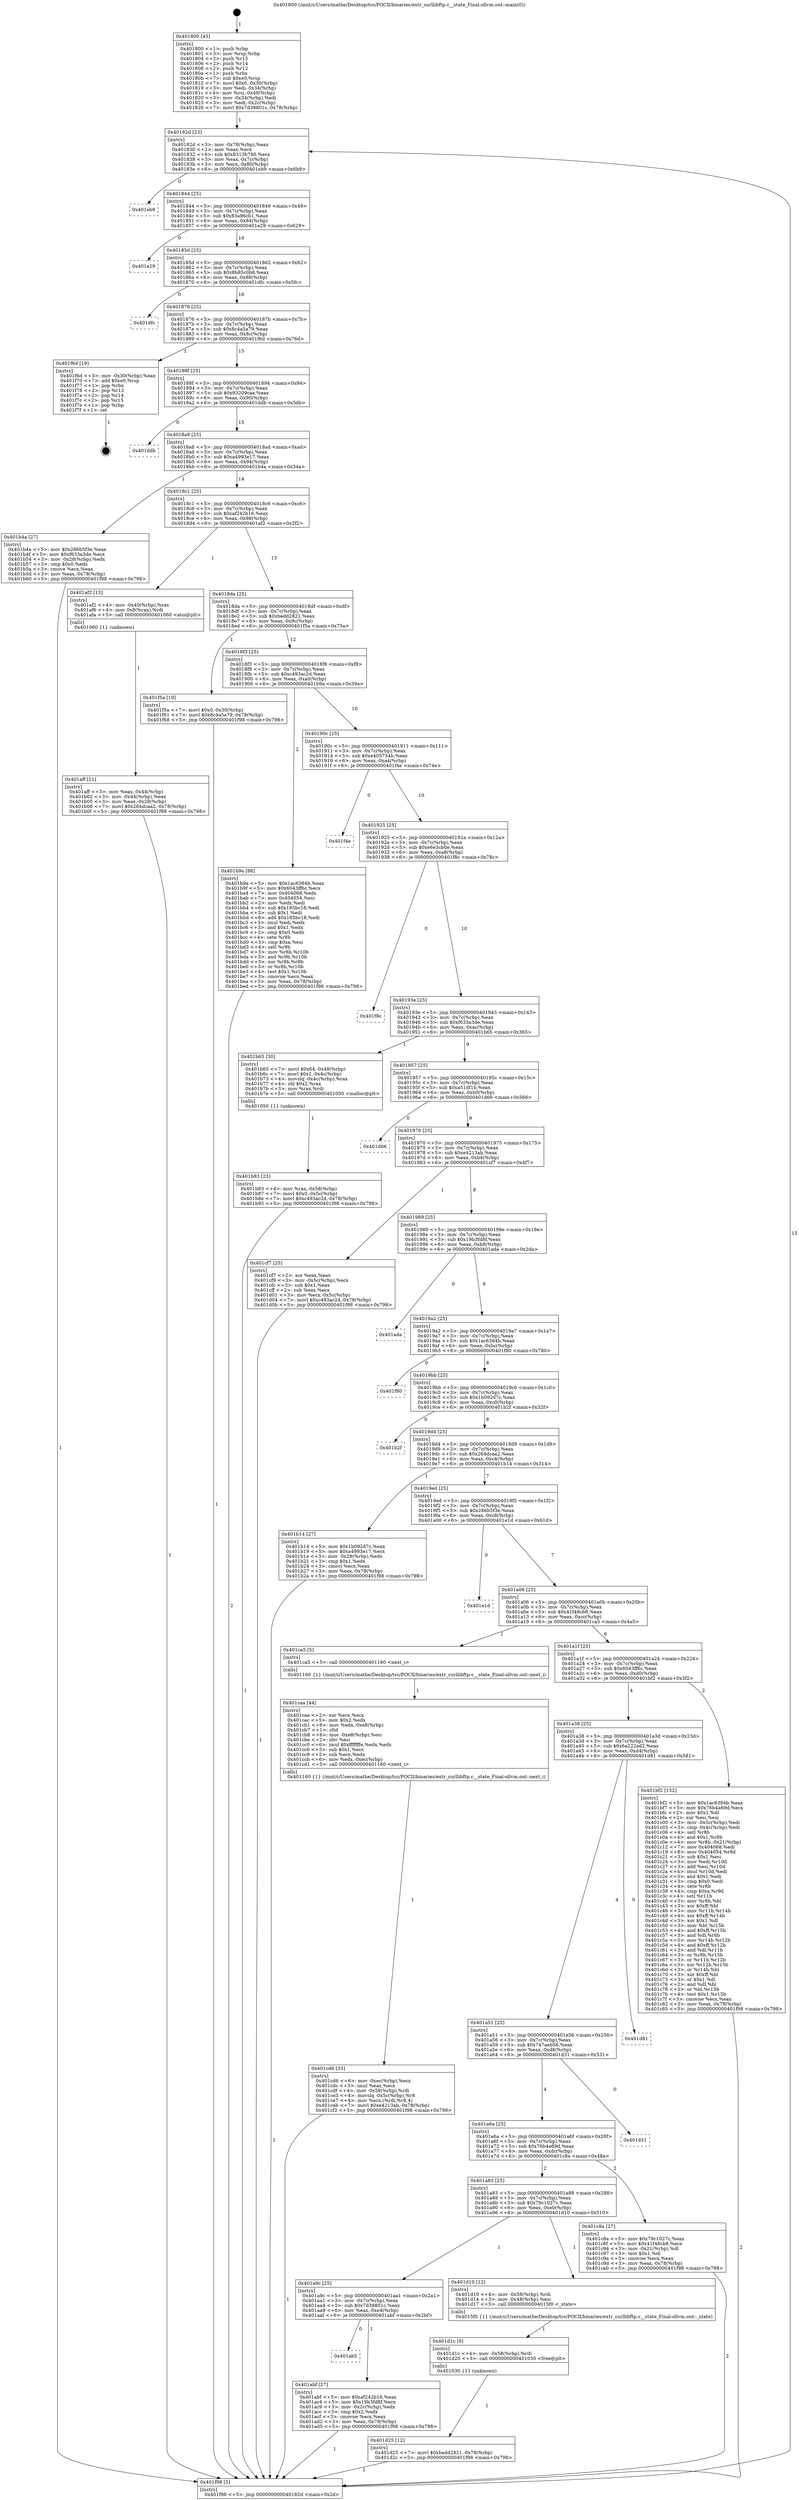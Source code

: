 digraph "0x401800" {
  label = "0x401800 (/mnt/c/Users/mathe/Desktop/tcc/POCII/binaries/extr_curllibftp.c__state_Final-ollvm.out::main(0))"
  labelloc = "t"
  node[shape=record]

  Entry [label="",width=0.3,height=0.3,shape=circle,fillcolor=black,style=filled]
  "0x40182d" [label="{
     0x40182d [23]\l
     | [instrs]\l
     &nbsp;&nbsp;0x40182d \<+3\>: mov -0x78(%rbp),%eax\l
     &nbsp;&nbsp;0x401830 \<+2\>: mov %eax,%ecx\l
     &nbsp;&nbsp;0x401832 \<+6\>: sub $0x8313b790,%ecx\l
     &nbsp;&nbsp;0x401838 \<+3\>: mov %eax,-0x7c(%rbp)\l
     &nbsp;&nbsp;0x40183b \<+3\>: mov %ecx,-0x80(%rbp)\l
     &nbsp;&nbsp;0x40183e \<+6\>: je 0000000000401eb9 \<main+0x6b9\>\l
  }"]
  "0x401eb9" [label="{
     0x401eb9\l
  }", style=dashed]
  "0x401844" [label="{
     0x401844 [25]\l
     | [instrs]\l
     &nbsp;&nbsp;0x401844 \<+5\>: jmp 0000000000401849 \<main+0x49\>\l
     &nbsp;&nbsp;0x401849 \<+3\>: mov -0x7c(%rbp),%eax\l
     &nbsp;&nbsp;0x40184c \<+5\>: sub $0x83a96cb1,%eax\l
     &nbsp;&nbsp;0x401851 \<+6\>: mov %eax,-0x84(%rbp)\l
     &nbsp;&nbsp;0x401857 \<+6\>: je 0000000000401e29 \<main+0x629\>\l
  }"]
  Exit [label="",width=0.3,height=0.3,shape=circle,fillcolor=black,style=filled,peripheries=2]
  "0x401e29" [label="{
     0x401e29\l
  }", style=dashed]
  "0x40185d" [label="{
     0x40185d [25]\l
     | [instrs]\l
     &nbsp;&nbsp;0x40185d \<+5\>: jmp 0000000000401862 \<main+0x62\>\l
     &nbsp;&nbsp;0x401862 \<+3\>: mov -0x7c(%rbp),%eax\l
     &nbsp;&nbsp;0x401865 \<+5\>: sub $0x8b85c0b8,%eax\l
     &nbsp;&nbsp;0x40186a \<+6\>: mov %eax,-0x88(%rbp)\l
     &nbsp;&nbsp;0x401870 \<+6\>: je 0000000000401dfc \<main+0x5fc\>\l
  }"]
  "0x401d25" [label="{
     0x401d25 [12]\l
     | [instrs]\l
     &nbsp;&nbsp;0x401d25 \<+7\>: movl $0xbadd2821,-0x78(%rbp)\l
     &nbsp;&nbsp;0x401d2c \<+5\>: jmp 0000000000401f98 \<main+0x798\>\l
  }"]
  "0x401dfc" [label="{
     0x401dfc\l
  }", style=dashed]
  "0x401876" [label="{
     0x401876 [25]\l
     | [instrs]\l
     &nbsp;&nbsp;0x401876 \<+5\>: jmp 000000000040187b \<main+0x7b\>\l
     &nbsp;&nbsp;0x40187b \<+3\>: mov -0x7c(%rbp),%eax\l
     &nbsp;&nbsp;0x40187e \<+5\>: sub $0x8c4a5a79,%eax\l
     &nbsp;&nbsp;0x401883 \<+6\>: mov %eax,-0x8c(%rbp)\l
     &nbsp;&nbsp;0x401889 \<+6\>: je 0000000000401f6d \<main+0x76d\>\l
  }"]
  "0x401d1c" [label="{
     0x401d1c [9]\l
     | [instrs]\l
     &nbsp;&nbsp;0x401d1c \<+4\>: mov -0x58(%rbp),%rdi\l
     &nbsp;&nbsp;0x401d20 \<+5\>: call 0000000000401030 \<free@plt\>\l
     | [calls]\l
     &nbsp;&nbsp;0x401030 \{1\} (unknown)\l
  }"]
  "0x401f6d" [label="{
     0x401f6d [19]\l
     | [instrs]\l
     &nbsp;&nbsp;0x401f6d \<+3\>: mov -0x30(%rbp),%eax\l
     &nbsp;&nbsp;0x401f70 \<+7\>: add $0xe0,%rsp\l
     &nbsp;&nbsp;0x401f77 \<+1\>: pop %rbx\l
     &nbsp;&nbsp;0x401f78 \<+2\>: pop %r12\l
     &nbsp;&nbsp;0x401f7a \<+2\>: pop %r14\l
     &nbsp;&nbsp;0x401f7c \<+2\>: pop %r15\l
     &nbsp;&nbsp;0x401f7e \<+1\>: pop %rbp\l
     &nbsp;&nbsp;0x401f7f \<+1\>: ret\l
  }"]
  "0x40188f" [label="{
     0x40188f [25]\l
     | [instrs]\l
     &nbsp;&nbsp;0x40188f \<+5\>: jmp 0000000000401894 \<main+0x94\>\l
     &nbsp;&nbsp;0x401894 \<+3\>: mov -0x7c(%rbp),%eax\l
     &nbsp;&nbsp;0x401897 \<+5\>: sub $0x93209cae,%eax\l
     &nbsp;&nbsp;0x40189c \<+6\>: mov %eax,-0x90(%rbp)\l
     &nbsp;&nbsp;0x4018a2 \<+6\>: je 0000000000401ddb \<main+0x5db\>\l
  }"]
  "0x401cd6" [label="{
     0x401cd6 [33]\l
     | [instrs]\l
     &nbsp;&nbsp;0x401cd6 \<+6\>: mov -0xec(%rbp),%ecx\l
     &nbsp;&nbsp;0x401cdc \<+3\>: imul %eax,%ecx\l
     &nbsp;&nbsp;0x401cdf \<+4\>: mov -0x58(%rbp),%rdi\l
     &nbsp;&nbsp;0x401ce3 \<+4\>: movslq -0x5c(%rbp),%r8\l
     &nbsp;&nbsp;0x401ce7 \<+4\>: mov %ecx,(%rdi,%r8,4)\l
     &nbsp;&nbsp;0x401ceb \<+7\>: movl $0xe4213ab,-0x78(%rbp)\l
     &nbsp;&nbsp;0x401cf2 \<+5\>: jmp 0000000000401f98 \<main+0x798\>\l
  }"]
  "0x401ddb" [label="{
     0x401ddb\l
  }", style=dashed]
  "0x4018a8" [label="{
     0x4018a8 [25]\l
     | [instrs]\l
     &nbsp;&nbsp;0x4018a8 \<+5\>: jmp 00000000004018ad \<main+0xad\>\l
     &nbsp;&nbsp;0x4018ad \<+3\>: mov -0x7c(%rbp),%eax\l
     &nbsp;&nbsp;0x4018b0 \<+5\>: sub $0xa4993e17,%eax\l
     &nbsp;&nbsp;0x4018b5 \<+6\>: mov %eax,-0x94(%rbp)\l
     &nbsp;&nbsp;0x4018bb \<+6\>: je 0000000000401b4a \<main+0x34a\>\l
  }"]
  "0x401caa" [label="{
     0x401caa [44]\l
     | [instrs]\l
     &nbsp;&nbsp;0x401caa \<+2\>: xor %ecx,%ecx\l
     &nbsp;&nbsp;0x401cac \<+5\>: mov $0x2,%edx\l
     &nbsp;&nbsp;0x401cb1 \<+6\>: mov %edx,-0xe8(%rbp)\l
     &nbsp;&nbsp;0x401cb7 \<+1\>: cltd\l
     &nbsp;&nbsp;0x401cb8 \<+6\>: mov -0xe8(%rbp),%esi\l
     &nbsp;&nbsp;0x401cbe \<+2\>: idiv %esi\l
     &nbsp;&nbsp;0x401cc0 \<+6\>: imul $0xfffffffe,%edx,%edx\l
     &nbsp;&nbsp;0x401cc6 \<+3\>: sub $0x1,%ecx\l
     &nbsp;&nbsp;0x401cc9 \<+2\>: sub %ecx,%edx\l
     &nbsp;&nbsp;0x401ccb \<+6\>: mov %edx,-0xec(%rbp)\l
     &nbsp;&nbsp;0x401cd1 \<+5\>: call 0000000000401160 \<next_i\>\l
     | [calls]\l
     &nbsp;&nbsp;0x401160 \{1\} (/mnt/c/Users/mathe/Desktop/tcc/POCII/binaries/extr_curllibftp.c__state_Final-ollvm.out::next_i)\l
  }"]
  "0x401b4a" [label="{
     0x401b4a [27]\l
     | [instrs]\l
     &nbsp;&nbsp;0x401b4a \<+5\>: mov $0x286b5f3e,%eax\l
     &nbsp;&nbsp;0x401b4f \<+5\>: mov $0xf633a3de,%ecx\l
     &nbsp;&nbsp;0x401b54 \<+3\>: mov -0x28(%rbp),%edx\l
     &nbsp;&nbsp;0x401b57 \<+3\>: cmp $0x0,%edx\l
     &nbsp;&nbsp;0x401b5a \<+3\>: cmove %ecx,%eax\l
     &nbsp;&nbsp;0x401b5d \<+3\>: mov %eax,-0x78(%rbp)\l
     &nbsp;&nbsp;0x401b60 \<+5\>: jmp 0000000000401f98 \<main+0x798\>\l
  }"]
  "0x4018c1" [label="{
     0x4018c1 [25]\l
     | [instrs]\l
     &nbsp;&nbsp;0x4018c1 \<+5\>: jmp 00000000004018c6 \<main+0xc6\>\l
     &nbsp;&nbsp;0x4018c6 \<+3\>: mov -0x7c(%rbp),%eax\l
     &nbsp;&nbsp;0x4018c9 \<+5\>: sub $0xaf242b16,%eax\l
     &nbsp;&nbsp;0x4018ce \<+6\>: mov %eax,-0x98(%rbp)\l
     &nbsp;&nbsp;0x4018d4 \<+6\>: je 0000000000401af2 \<main+0x2f2\>\l
  }"]
  "0x401b83" [label="{
     0x401b83 [23]\l
     | [instrs]\l
     &nbsp;&nbsp;0x401b83 \<+4\>: mov %rax,-0x58(%rbp)\l
     &nbsp;&nbsp;0x401b87 \<+7\>: movl $0x0,-0x5c(%rbp)\l
     &nbsp;&nbsp;0x401b8e \<+7\>: movl $0xc493ac2d,-0x78(%rbp)\l
     &nbsp;&nbsp;0x401b95 \<+5\>: jmp 0000000000401f98 \<main+0x798\>\l
  }"]
  "0x401af2" [label="{
     0x401af2 [13]\l
     | [instrs]\l
     &nbsp;&nbsp;0x401af2 \<+4\>: mov -0x40(%rbp),%rax\l
     &nbsp;&nbsp;0x401af6 \<+4\>: mov 0x8(%rax),%rdi\l
     &nbsp;&nbsp;0x401afa \<+5\>: call 0000000000401060 \<atoi@plt\>\l
     | [calls]\l
     &nbsp;&nbsp;0x401060 \{1\} (unknown)\l
  }"]
  "0x4018da" [label="{
     0x4018da [25]\l
     | [instrs]\l
     &nbsp;&nbsp;0x4018da \<+5\>: jmp 00000000004018df \<main+0xdf\>\l
     &nbsp;&nbsp;0x4018df \<+3\>: mov -0x7c(%rbp),%eax\l
     &nbsp;&nbsp;0x4018e2 \<+5\>: sub $0xbadd2821,%eax\l
     &nbsp;&nbsp;0x4018e7 \<+6\>: mov %eax,-0x9c(%rbp)\l
     &nbsp;&nbsp;0x4018ed \<+6\>: je 0000000000401f5a \<main+0x75a\>\l
  }"]
  "0x401aff" [label="{
     0x401aff [21]\l
     | [instrs]\l
     &nbsp;&nbsp;0x401aff \<+3\>: mov %eax,-0x44(%rbp)\l
     &nbsp;&nbsp;0x401b02 \<+3\>: mov -0x44(%rbp),%eax\l
     &nbsp;&nbsp;0x401b05 \<+3\>: mov %eax,-0x28(%rbp)\l
     &nbsp;&nbsp;0x401b08 \<+7\>: movl $0x264dcaa2,-0x78(%rbp)\l
     &nbsp;&nbsp;0x401b0f \<+5\>: jmp 0000000000401f98 \<main+0x798\>\l
  }"]
  "0x401f5a" [label="{
     0x401f5a [19]\l
     | [instrs]\l
     &nbsp;&nbsp;0x401f5a \<+7\>: movl $0x0,-0x30(%rbp)\l
     &nbsp;&nbsp;0x401f61 \<+7\>: movl $0x8c4a5a79,-0x78(%rbp)\l
     &nbsp;&nbsp;0x401f68 \<+5\>: jmp 0000000000401f98 \<main+0x798\>\l
  }"]
  "0x4018f3" [label="{
     0x4018f3 [25]\l
     | [instrs]\l
     &nbsp;&nbsp;0x4018f3 \<+5\>: jmp 00000000004018f8 \<main+0xf8\>\l
     &nbsp;&nbsp;0x4018f8 \<+3\>: mov -0x7c(%rbp),%eax\l
     &nbsp;&nbsp;0x4018fb \<+5\>: sub $0xc493ac2d,%eax\l
     &nbsp;&nbsp;0x401900 \<+6\>: mov %eax,-0xa0(%rbp)\l
     &nbsp;&nbsp;0x401906 \<+6\>: je 0000000000401b9a \<main+0x39a\>\l
  }"]
  "0x401800" [label="{
     0x401800 [45]\l
     | [instrs]\l
     &nbsp;&nbsp;0x401800 \<+1\>: push %rbp\l
     &nbsp;&nbsp;0x401801 \<+3\>: mov %rsp,%rbp\l
     &nbsp;&nbsp;0x401804 \<+2\>: push %r15\l
     &nbsp;&nbsp;0x401806 \<+2\>: push %r14\l
     &nbsp;&nbsp;0x401808 \<+2\>: push %r12\l
     &nbsp;&nbsp;0x40180a \<+1\>: push %rbx\l
     &nbsp;&nbsp;0x40180b \<+7\>: sub $0xe0,%rsp\l
     &nbsp;&nbsp;0x401812 \<+7\>: movl $0x0,-0x30(%rbp)\l
     &nbsp;&nbsp;0x401819 \<+3\>: mov %edi,-0x34(%rbp)\l
     &nbsp;&nbsp;0x40181c \<+4\>: mov %rsi,-0x40(%rbp)\l
     &nbsp;&nbsp;0x401820 \<+3\>: mov -0x34(%rbp),%edi\l
     &nbsp;&nbsp;0x401823 \<+3\>: mov %edi,-0x2c(%rbp)\l
     &nbsp;&nbsp;0x401826 \<+7\>: movl $0x7d38801c,-0x78(%rbp)\l
  }"]
  "0x401b9a" [label="{
     0x401b9a [88]\l
     | [instrs]\l
     &nbsp;&nbsp;0x401b9a \<+5\>: mov $0x1ac6384b,%eax\l
     &nbsp;&nbsp;0x401b9f \<+5\>: mov $0x6043ff6c,%ecx\l
     &nbsp;&nbsp;0x401ba4 \<+7\>: mov 0x404068,%edx\l
     &nbsp;&nbsp;0x401bab \<+7\>: mov 0x404054,%esi\l
     &nbsp;&nbsp;0x401bb2 \<+2\>: mov %edx,%edi\l
     &nbsp;&nbsp;0x401bb4 \<+6\>: sub $0x185bc18,%edi\l
     &nbsp;&nbsp;0x401bba \<+3\>: sub $0x1,%edi\l
     &nbsp;&nbsp;0x401bbd \<+6\>: add $0x185bc18,%edi\l
     &nbsp;&nbsp;0x401bc3 \<+3\>: imul %edi,%edx\l
     &nbsp;&nbsp;0x401bc6 \<+3\>: and $0x1,%edx\l
     &nbsp;&nbsp;0x401bc9 \<+3\>: cmp $0x0,%edx\l
     &nbsp;&nbsp;0x401bcc \<+4\>: sete %r8b\l
     &nbsp;&nbsp;0x401bd0 \<+3\>: cmp $0xa,%esi\l
     &nbsp;&nbsp;0x401bd3 \<+4\>: setl %r9b\l
     &nbsp;&nbsp;0x401bd7 \<+3\>: mov %r8b,%r10b\l
     &nbsp;&nbsp;0x401bda \<+3\>: and %r9b,%r10b\l
     &nbsp;&nbsp;0x401bdd \<+3\>: xor %r9b,%r8b\l
     &nbsp;&nbsp;0x401be0 \<+3\>: or %r8b,%r10b\l
     &nbsp;&nbsp;0x401be3 \<+4\>: test $0x1,%r10b\l
     &nbsp;&nbsp;0x401be7 \<+3\>: cmovne %ecx,%eax\l
     &nbsp;&nbsp;0x401bea \<+3\>: mov %eax,-0x78(%rbp)\l
     &nbsp;&nbsp;0x401bed \<+5\>: jmp 0000000000401f98 \<main+0x798\>\l
  }"]
  "0x40190c" [label="{
     0x40190c [25]\l
     | [instrs]\l
     &nbsp;&nbsp;0x40190c \<+5\>: jmp 0000000000401911 \<main+0x111\>\l
     &nbsp;&nbsp;0x401911 \<+3\>: mov -0x7c(%rbp),%eax\l
     &nbsp;&nbsp;0x401914 \<+5\>: sub $0xe405754b,%eax\l
     &nbsp;&nbsp;0x401919 \<+6\>: mov %eax,-0xa4(%rbp)\l
     &nbsp;&nbsp;0x40191f \<+6\>: je 0000000000401f4e \<main+0x74e\>\l
  }"]
  "0x401f98" [label="{
     0x401f98 [5]\l
     | [instrs]\l
     &nbsp;&nbsp;0x401f98 \<+5\>: jmp 000000000040182d \<main+0x2d\>\l
  }"]
  "0x401f4e" [label="{
     0x401f4e\l
  }", style=dashed]
  "0x401925" [label="{
     0x401925 [25]\l
     | [instrs]\l
     &nbsp;&nbsp;0x401925 \<+5\>: jmp 000000000040192a \<main+0x12a\>\l
     &nbsp;&nbsp;0x40192a \<+3\>: mov -0x7c(%rbp),%eax\l
     &nbsp;&nbsp;0x40192d \<+5\>: sub $0xe6e3cb0e,%eax\l
     &nbsp;&nbsp;0x401932 \<+6\>: mov %eax,-0xa8(%rbp)\l
     &nbsp;&nbsp;0x401938 \<+6\>: je 0000000000401f8c \<main+0x78c\>\l
  }"]
  "0x401ab5" [label="{
     0x401ab5\l
  }", style=dashed]
  "0x401f8c" [label="{
     0x401f8c\l
  }", style=dashed]
  "0x40193e" [label="{
     0x40193e [25]\l
     | [instrs]\l
     &nbsp;&nbsp;0x40193e \<+5\>: jmp 0000000000401943 \<main+0x143\>\l
     &nbsp;&nbsp;0x401943 \<+3\>: mov -0x7c(%rbp),%eax\l
     &nbsp;&nbsp;0x401946 \<+5\>: sub $0xf633a3de,%eax\l
     &nbsp;&nbsp;0x40194b \<+6\>: mov %eax,-0xac(%rbp)\l
     &nbsp;&nbsp;0x401951 \<+6\>: je 0000000000401b65 \<main+0x365\>\l
  }"]
  "0x401abf" [label="{
     0x401abf [27]\l
     | [instrs]\l
     &nbsp;&nbsp;0x401abf \<+5\>: mov $0xaf242b16,%eax\l
     &nbsp;&nbsp;0x401ac4 \<+5\>: mov $0x19b3fd8f,%ecx\l
     &nbsp;&nbsp;0x401ac9 \<+3\>: mov -0x2c(%rbp),%edx\l
     &nbsp;&nbsp;0x401acc \<+3\>: cmp $0x2,%edx\l
     &nbsp;&nbsp;0x401acf \<+3\>: cmovne %ecx,%eax\l
     &nbsp;&nbsp;0x401ad2 \<+3\>: mov %eax,-0x78(%rbp)\l
     &nbsp;&nbsp;0x401ad5 \<+5\>: jmp 0000000000401f98 \<main+0x798\>\l
  }"]
  "0x401b65" [label="{
     0x401b65 [30]\l
     | [instrs]\l
     &nbsp;&nbsp;0x401b65 \<+7\>: movl $0x64,-0x48(%rbp)\l
     &nbsp;&nbsp;0x401b6c \<+7\>: movl $0x1,-0x4c(%rbp)\l
     &nbsp;&nbsp;0x401b73 \<+4\>: movslq -0x4c(%rbp),%rax\l
     &nbsp;&nbsp;0x401b77 \<+4\>: shl $0x2,%rax\l
     &nbsp;&nbsp;0x401b7b \<+3\>: mov %rax,%rdi\l
     &nbsp;&nbsp;0x401b7e \<+5\>: call 0000000000401050 \<malloc@plt\>\l
     | [calls]\l
     &nbsp;&nbsp;0x401050 \{1\} (unknown)\l
  }"]
  "0x401957" [label="{
     0x401957 [25]\l
     | [instrs]\l
     &nbsp;&nbsp;0x401957 \<+5\>: jmp 000000000040195c \<main+0x15c\>\l
     &nbsp;&nbsp;0x40195c \<+3\>: mov -0x7c(%rbp),%eax\l
     &nbsp;&nbsp;0x40195f \<+5\>: sub $0xa51df1b,%eax\l
     &nbsp;&nbsp;0x401964 \<+6\>: mov %eax,-0xb0(%rbp)\l
     &nbsp;&nbsp;0x40196a \<+6\>: je 0000000000401d66 \<main+0x566\>\l
  }"]
  "0x401a9c" [label="{
     0x401a9c [25]\l
     | [instrs]\l
     &nbsp;&nbsp;0x401a9c \<+5\>: jmp 0000000000401aa1 \<main+0x2a1\>\l
     &nbsp;&nbsp;0x401aa1 \<+3\>: mov -0x7c(%rbp),%eax\l
     &nbsp;&nbsp;0x401aa4 \<+5\>: sub $0x7d38801c,%eax\l
     &nbsp;&nbsp;0x401aa9 \<+6\>: mov %eax,-0xe4(%rbp)\l
     &nbsp;&nbsp;0x401aaf \<+6\>: je 0000000000401abf \<main+0x2bf\>\l
  }"]
  "0x401d66" [label="{
     0x401d66\l
  }", style=dashed]
  "0x401970" [label="{
     0x401970 [25]\l
     | [instrs]\l
     &nbsp;&nbsp;0x401970 \<+5\>: jmp 0000000000401975 \<main+0x175\>\l
     &nbsp;&nbsp;0x401975 \<+3\>: mov -0x7c(%rbp),%eax\l
     &nbsp;&nbsp;0x401978 \<+5\>: sub $0xe4213ab,%eax\l
     &nbsp;&nbsp;0x40197d \<+6\>: mov %eax,-0xb4(%rbp)\l
     &nbsp;&nbsp;0x401983 \<+6\>: je 0000000000401cf7 \<main+0x4f7\>\l
  }"]
  "0x401d10" [label="{
     0x401d10 [12]\l
     | [instrs]\l
     &nbsp;&nbsp;0x401d10 \<+4\>: mov -0x58(%rbp),%rdi\l
     &nbsp;&nbsp;0x401d14 \<+3\>: mov -0x48(%rbp),%esi\l
     &nbsp;&nbsp;0x401d17 \<+5\>: call 00000000004015f0 \<_state\>\l
     | [calls]\l
     &nbsp;&nbsp;0x4015f0 \{1\} (/mnt/c/Users/mathe/Desktop/tcc/POCII/binaries/extr_curllibftp.c__state_Final-ollvm.out::_state)\l
  }"]
  "0x401cf7" [label="{
     0x401cf7 [25]\l
     | [instrs]\l
     &nbsp;&nbsp;0x401cf7 \<+2\>: xor %eax,%eax\l
     &nbsp;&nbsp;0x401cf9 \<+3\>: mov -0x5c(%rbp),%ecx\l
     &nbsp;&nbsp;0x401cfc \<+3\>: sub $0x1,%eax\l
     &nbsp;&nbsp;0x401cff \<+2\>: sub %eax,%ecx\l
     &nbsp;&nbsp;0x401d01 \<+3\>: mov %ecx,-0x5c(%rbp)\l
     &nbsp;&nbsp;0x401d04 \<+7\>: movl $0xc493ac2d,-0x78(%rbp)\l
     &nbsp;&nbsp;0x401d0b \<+5\>: jmp 0000000000401f98 \<main+0x798\>\l
  }"]
  "0x401989" [label="{
     0x401989 [25]\l
     | [instrs]\l
     &nbsp;&nbsp;0x401989 \<+5\>: jmp 000000000040198e \<main+0x18e\>\l
     &nbsp;&nbsp;0x40198e \<+3\>: mov -0x7c(%rbp),%eax\l
     &nbsp;&nbsp;0x401991 \<+5\>: sub $0x19b3fd8f,%eax\l
     &nbsp;&nbsp;0x401996 \<+6\>: mov %eax,-0xb8(%rbp)\l
     &nbsp;&nbsp;0x40199c \<+6\>: je 0000000000401ada \<main+0x2da\>\l
  }"]
  "0x401a83" [label="{
     0x401a83 [25]\l
     | [instrs]\l
     &nbsp;&nbsp;0x401a83 \<+5\>: jmp 0000000000401a88 \<main+0x288\>\l
     &nbsp;&nbsp;0x401a88 \<+3\>: mov -0x7c(%rbp),%eax\l
     &nbsp;&nbsp;0x401a8b \<+5\>: sub $0x79c1027c,%eax\l
     &nbsp;&nbsp;0x401a90 \<+6\>: mov %eax,-0xe0(%rbp)\l
     &nbsp;&nbsp;0x401a96 \<+6\>: je 0000000000401d10 \<main+0x510\>\l
  }"]
  "0x401ada" [label="{
     0x401ada\l
  }", style=dashed]
  "0x4019a2" [label="{
     0x4019a2 [25]\l
     | [instrs]\l
     &nbsp;&nbsp;0x4019a2 \<+5\>: jmp 00000000004019a7 \<main+0x1a7\>\l
     &nbsp;&nbsp;0x4019a7 \<+3\>: mov -0x7c(%rbp),%eax\l
     &nbsp;&nbsp;0x4019aa \<+5\>: sub $0x1ac6384b,%eax\l
     &nbsp;&nbsp;0x4019af \<+6\>: mov %eax,-0xbc(%rbp)\l
     &nbsp;&nbsp;0x4019b5 \<+6\>: je 0000000000401f80 \<main+0x780\>\l
  }"]
  "0x401c8a" [label="{
     0x401c8a [27]\l
     | [instrs]\l
     &nbsp;&nbsp;0x401c8a \<+5\>: mov $0x79c1027c,%eax\l
     &nbsp;&nbsp;0x401c8f \<+5\>: mov $0x41f48cb8,%ecx\l
     &nbsp;&nbsp;0x401c94 \<+3\>: mov -0x21(%rbp),%dl\l
     &nbsp;&nbsp;0x401c97 \<+3\>: test $0x1,%dl\l
     &nbsp;&nbsp;0x401c9a \<+3\>: cmovne %ecx,%eax\l
     &nbsp;&nbsp;0x401c9d \<+3\>: mov %eax,-0x78(%rbp)\l
     &nbsp;&nbsp;0x401ca0 \<+5\>: jmp 0000000000401f98 \<main+0x798\>\l
  }"]
  "0x401f80" [label="{
     0x401f80\l
  }", style=dashed]
  "0x4019bb" [label="{
     0x4019bb [25]\l
     | [instrs]\l
     &nbsp;&nbsp;0x4019bb \<+5\>: jmp 00000000004019c0 \<main+0x1c0\>\l
     &nbsp;&nbsp;0x4019c0 \<+3\>: mov -0x7c(%rbp),%eax\l
     &nbsp;&nbsp;0x4019c3 \<+5\>: sub $0x1b092d7c,%eax\l
     &nbsp;&nbsp;0x4019c8 \<+6\>: mov %eax,-0xc0(%rbp)\l
     &nbsp;&nbsp;0x4019ce \<+6\>: je 0000000000401b2f \<main+0x32f\>\l
  }"]
  "0x401a6a" [label="{
     0x401a6a [25]\l
     | [instrs]\l
     &nbsp;&nbsp;0x401a6a \<+5\>: jmp 0000000000401a6f \<main+0x26f\>\l
     &nbsp;&nbsp;0x401a6f \<+3\>: mov -0x7c(%rbp),%eax\l
     &nbsp;&nbsp;0x401a72 \<+5\>: sub $0x76b4a69d,%eax\l
     &nbsp;&nbsp;0x401a77 \<+6\>: mov %eax,-0xdc(%rbp)\l
     &nbsp;&nbsp;0x401a7d \<+6\>: je 0000000000401c8a \<main+0x48a\>\l
  }"]
  "0x401b2f" [label="{
     0x401b2f\l
  }", style=dashed]
  "0x4019d4" [label="{
     0x4019d4 [25]\l
     | [instrs]\l
     &nbsp;&nbsp;0x4019d4 \<+5\>: jmp 00000000004019d9 \<main+0x1d9\>\l
     &nbsp;&nbsp;0x4019d9 \<+3\>: mov -0x7c(%rbp),%eax\l
     &nbsp;&nbsp;0x4019dc \<+5\>: sub $0x264dcaa2,%eax\l
     &nbsp;&nbsp;0x4019e1 \<+6\>: mov %eax,-0xc4(%rbp)\l
     &nbsp;&nbsp;0x4019e7 \<+6\>: je 0000000000401b14 \<main+0x314\>\l
  }"]
  "0x401d31" [label="{
     0x401d31\l
  }", style=dashed]
  "0x401b14" [label="{
     0x401b14 [27]\l
     | [instrs]\l
     &nbsp;&nbsp;0x401b14 \<+5\>: mov $0x1b092d7c,%eax\l
     &nbsp;&nbsp;0x401b19 \<+5\>: mov $0xa4993e17,%ecx\l
     &nbsp;&nbsp;0x401b1e \<+3\>: mov -0x28(%rbp),%edx\l
     &nbsp;&nbsp;0x401b21 \<+3\>: cmp $0x1,%edx\l
     &nbsp;&nbsp;0x401b24 \<+3\>: cmovl %ecx,%eax\l
     &nbsp;&nbsp;0x401b27 \<+3\>: mov %eax,-0x78(%rbp)\l
     &nbsp;&nbsp;0x401b2a \<+5\>: jmp 0000000000401f98 \<main+0x798\>\l
  }"]
  "0x4019ed" [label="{
     0x4019ed [25]\l
     | [instrs]\l
     &nbsp;&nbsp;0x4019ed \<+5\>: jmp 00000000004019f2 \<main+0x1f2\>\l
     &nbsp;&nbsp;0x4019f2 \<+3\>: mov -0x7c(%rbp),%eax\l
     &nbsp;&nbsp;0x4019f5 \<+5\>: sub $0x286b5f3e,%eax\l
     &nbsp;&nbsp;0x4019fa \<+6\>: mov %eax,-0xc8(%rbp)\l
     &nbsp;&nbsp;0x401a00 \<+6\>: je 0000000000401e1d \<main+0x61d\>\l
  }"]
  "0x401a51" [label="{
     0x401a51 [25]\l
     | [instrs]\l
     &nbsp;&nbsp;0x401a51 \<+5\>: jmp 0000000000401a56 \<main+0x256\>\l
     &nbsp;&nbsp;0x401a56 \<+3\>: mov -0x7c(%rbp),%eax\l
     &nbsp;&nbsp;0x401a59 \<+5\>: sub $0x747aeb56,%eax\l
     &nbsp;&nbsp;0x401a5e \<+6\>: mov %eax,-0xd8(%rbp)\l
     &nbsp;&nbsp;0x401a64 \<+6\>: je 0000000000401d31 \<main+0x531\>\l
  }"]
  "0x401e1d" [label="{
     0x401e1d\l
  }", style=dashed]
  "0x401a06" [label="{
     0x401a06 [25]\l
     | [instrs]\l
     &nbsp;&nbsp;0x401a06 \<+5\>: jmp 0000000000401a0b \<main+0x20b\>\l
     &nbsp;&nbsp;0x401a0b \<+3\>: mov -0x7c(%rbp),%eax\l
     &nbsp;&nbsp;0x401a0e \<+5\>: sub $0x41f48cb8,%eax\l
     &nbsp;&nbsp;0x401a13 \<+6\>: mov %eax,-0xcc(%rbp)\l
     &nbsp;&nbsp;0x401a19 \<+6\>: je 0000000000401ca5 \<main+0x4a5\>\l
  }"]
  "0x401d81" [label="{
     0x401d81\l
  }", style=dashed]
  "0x401ca5" [label="{
     0x401ca5 [5]\l
     | [instrs]\l
     &nbsp;&nbsp;0x401ca5 \<+5\>: call 0000000000401160 \<next_i\>\l
     | [calls]\l
     &nbsp;&nbsp;0x401160 \{1\} (/mnt/c/Users/mathe/Desktop/tcc/POCII/binaries/extr_curllibftp.c__state_Final-ollvm.out::next_i)\l
  }"]
  "0x401a1f" [label="{
     0x401a1f [25]\l
     | [instrs]\l
     &nbsp;&nbsp;0x401a1f \<+5\>: jmp 0000000000401a24 \<main+0x224\>\l
     &nbsp;&nbsp;0x401a24 \<+3\>: mov -0x7c(%rbp),%eax\l
     &nbsp;&nbsp;0x401a27 \<+5\>: sub $0x6043ff6c,%eax\l
     &nbsp;&nbsp;0x401a2c \<+6\>: mov %eax,-0xd0(%rbp)\l
     &nbsp;&nbsp;0x401a32 \<+6\>: je 0000000000401bf2 \<main+0x3f2\>\l
  }"]
  "0x401a38" [label="{
     0x401a38 [25]\l
     | [instrs]\l
     &nbsp;&nbsp;0x401a38 \<+5\>: jmp 0000000000401a3d \<main+0x23d\>\l
     &nbsp;&nbsp;0x401a3d \<+3\>: mov -0x7c(%rbp),%eax\l
     &nbsp;&nbsp;0x401a40 \<+5\>: sub $0x6a222ad2,%eax\l
     &nbsp;&nbsp;0x401a45 \<+6\>: mov %eax,-0xd4(%rbp)\l
     &nbsp;&nbsp;0x401a4b \<+6\>: je 0000000000401d81 \<main+0x581\>\l
  }"]
  "0x401bf2" [label="{
     0x401bf2 [152]\l
     | [instrs]\l
     &nbsp;&nbsp;0x401bf2 \<+5\>: mov $0x1ac6384b,%eax\l
     &nbsp;&nbsp;0x401bf7 \<+5\>: mov $0x76b4a69d,%ecx\l
     &nbsp;&nbsp;0x401bfc \<+2\>: mov $0x1,%dl\l
     &nbsp;&nbsp;0x401bfe \<+2\>: xor %esi,%esi\l
     &nbsp;&nbsp;0x401c00 \<+3\>: mov -0x5c(%rbp),%edi\l
     &nbsp;&nbsp;0x401c03 \<+3\>: cmp -0x4c(%rbp),%edi\l
     &nbsp;&nbsp;0x401c06 \<+4\>: setl %r8b\l
     &nbsp;&nbsp;0x401c0a \<+4\>: and $0x1,%r8b\l
     &nbsp;&nbsp;0x401c0e \<+4\>: mov %r8b,-0x21(%rbp)\l
     &nbsp;&nbsp;0x401c12 \<+7\>: mov 0x404068,%edi\l
     &nbsp;&nbsp;0x401c19 \<+8\>: mov 0x404054,%r9d\l
     &nbsp;&nbsp;0x401c21 \<+3\>: sub $0x1,%esi\l
     &nbsp;&nbsp;0x401c24 \<+3\>: mov %edi,%r10d\l
     &nbsp;&nbsp;0x401c27 \<+3\>: add %esi,%r10d\l
     &nbsp;&nbsp;0x401c2a \<+4\>: imul %r10d,%edi\l
     &nbsp;&nbsp;0x401c2e \<+3\>: and $0x1,%edi\l
     &nbsp;&nbsp;0x401c31 \<+3\>: cmp $0x0,%edi\l
     &nbsp;&nbsp;0x401c34 \<+4\>: sete %r8b\l
     &nbsp;&nbsp;0x401c38 \<+4\>: cmp $0xa,%r9d\l
     &nbsp;&nbsp;0x401c3c \<+4\>: setl %r11b\l
     &nbsp;&nbsp;0x401c40 \<+3\>: mov %r8b,%bl\l
     &nbsp;&nbsp;0x401c43 \<+3\>: xor $0xff,%bl\l
     &nbsp;&nbsp;0x401c46 \<+3\>: mov %r11b,%r14b\l
     &nbsp;&nbsp;0x401c49 \<+4\>: xor $0xff,%r14b\l
     &nbsp;&nbsp;0x401c4d \<+3\>: xor $0x1,%dl\l
     &nbsp;&nbsp;0x401c50 \<+3\>: mov %bl,%r15b\l
     &nbsp;&nbsp;0x401c53 \<+4\>: and $0xff,%r15b\l
     &nbsp;&nbsp;0x401c57 \<+3\>: and %dl,%r8b\l
     &nbsp;&nbsp;0x401c5a \<+3\>: mov %r14b,%r12b\l
     &nbsp;&nbsp;0x401c5d \<+4\>: and $0xff,%r12b\l
     &nbsp;&nbsp;0x401c61 \<+3\>: and %dl,%r11b\l
     &nbsp;&nbsp;0x401c64 \<+3\>: or %r8b,%r15b\l
     &nbsp;&nbsp;0x401c67 \<+3\>: or %r11b,%r12b\l
     &nbsp;&nbsp;0x401c6a \<+3\>: xor %r12b,%r15b\l
     &nbsp;&nbsp;0x401c6d \<+3\>: or %r14b,%bl\l
     &nbsp;&nbsp;0x401c70 \<+3\>: xor $0xff,%bl\l
     &nbsp;&nbsp;0x401c73 \<+3\>: or $0x1,%dl\l
     &nbsp;&nbsp;0x401c76 \<+2\>: and %dl,%bl\l
     &nbsp;&nbsp;0x401c78 \<+3\>: or %bl,%r15b\l
     &nbsp;&nbsp;0x401c7b \<+4\>: test $0x1,%r15b\l
     &nbsp;&nbsp;0x401c7f \<+3\>: cmovne %ecx,%eax\l
     &nbsp;&nbsp;0x401c82 \<+3\>: mov %eax,-0x78(%rbp)\l
     &nbsp;&nbsp;0x401c85 \<+5\>: jmp 0000000000401f98 \<main+0x798\>\l
  }"]
  Entry -> "0x401800" [label=" 1"]
  "0x40182d" -> "0x401eb9" [label=" 0"]
  "0x40182d" -> "0x401844" [label=" 16"]
  "0x401f6d" -> Exit [label=" 1"]
  "0x401844" -> "0x401e29" [label=" 0"]
  "0x401844" -> "0x40185d" [label=" 16"]
  "0x401f5a" -> "0x401f98" [label=" 1"]
  "0x40185d" -> "0x401dfc" [label=" 0"]
  "0x40185d" -> "0x401876" [label=" 16"]
  "0x401d25" -> "0x401f98" [label=" 1"]
  "0x401876" -> "0x401f6d" [label=" 1"]
  "0x401876" -> "0x40188f" [label=" 15"]
  "0x401d1c" -> "0x401d25" [label=" 1"]
  "0x40188f" -> "0x401ddb" [label=" 0"]
  "0x40188f" -> "0x4018a8" [label=" 15"]
  "0x401d10" -> "0x401d1c" [label=" 1"]
  "0x4018a8" -> "0x401b4a" [label=" 1"]
  "0x4018a8" -> "0x4018c1" [label=" 14"]
  "0x401cf7" -> "0x401f98" [label=" 1"]
  "0x4018c1" -> "0x401af2" [label=" 1"]
  "0x4018c1" -> "0x4018da" [label=" 13"]
  "0x401cd6" -> "0x401f98" [label=" 1"]
  "0x4018da" -> "0x401f5a" [label=" 1"]
  "0x4018da" -> "0x4018f3" [label=" 12"]
  "0x401caa" -> "0x401cd6" [label=" 1"]
  "0x4018f3" -> "0x401b9a" [label=" 2"]
  "0x4018f3" -> "0x40190c" [label=" 10"]
  "0x401ca5" -> "0x401caa" [label=" 1"]
  "0x40190c" -> "0x401f4e" [label=" 0"]
  "0x40190c" -> "0x401925" [label=" 10"]
  "0x401c8a" -> "0x401f98" [label=" 2"]
  "0x401925" -> "0x401f8c" [label=" 0"]
  "0x401925" -> "0x40193e" [label=" 10"]
  "0x401bf2" -> "0x401f98" [label=" 2"]
  "0x40193e" -> "0x401b65" [label=" 1"]
  "0x40193e" -> "0x401957" [label=" 9"]
  "0x401b9a" -> "0x401f98" [label=" 2"]
  "0x401957" -> "0x401d66" [label=" 0"]
  "0x401957" -> "0x401970" [label=" 9"]
  "0x401b65" -> "0x401b83" [label=" 1"]
  "0x401970" -> "0x401cf7" [label=" 1"]
  "0x401970" -> "0x401989" [label=" 8"]
  "0x401b4a" -> "0x401f98" [label=" 1"]
  "0x401989" -> "0x401ada" [label=" 0"]
  "0x401989" -> "0x4019a2" [label=" 8"]
  "0x401aff" -> "0x401f98" [label=" 1"]
  "0x4019a2" -> "0x401f80" [label=" 0"]
  "0x4019a2" -> "0x4019bb" [label=" 8"]
  "0x401af2" -> "0x401aff" [label=" 1"]
  "0x4019bb" -> "0x401b2f" [label=" 0"]
  "0x4019bb" -> "0x4019d4" [label=" 8"]
  "0x401800" -> "0x40182d" [label=" 1"]
  "0x4019d4" -> "0x401b14" [label=" 1"]
  "0x4019d4" -> "0x4019ed" [label=" 7"]
  "0x401abf" -> "0x401f98" [label=" 1"]
  "0x4019ed" -> "0x401e1d" [label=" 0"]
  "0x4019ed" -> "0x401a06" [label=" 7"]
  "0x401a9c" -> "0x401abf" [label=" 1"]
  "0x401a06" -> "0x401ca5" [label=" 1"]
  "0x401a06" -> "0x401a1f" [label=" 6"]
  "0x401b83" -> "0x401f98" [label=" 1"]
  "0x401a1f" -> "0x401bf2" [label=" 2"]
  "0x401a1f" -> "0x401a38" [label=" 4"]
  "0x401a83" -> "0x401a9c" [label=" 1"]
  "0x401a38" -> "0x401d81" [label=" 0"]
  "0x401a38" -> "0x401a51" [label=" 4"]
  "0x401a9c" -> "0x401ab5" [label=" 0"]
  "0x401a51" -> "0x401d31" [label=" 0"]
  "0x401a51" -> "0x401a6a" [label=" 4"]
  "0x401f98" -> "0x40182d" [label=" 15"]
  "0x401a6a" -> "0x401c8a" [label=" 2"]
  "0x401a6a" -> "0x401a83" [label=" 2"]
  "0x401b14" -> "0x401f98" [label=" 1"]
  "0x401a83" -> "0x401d10" [label=" 1"]
}
